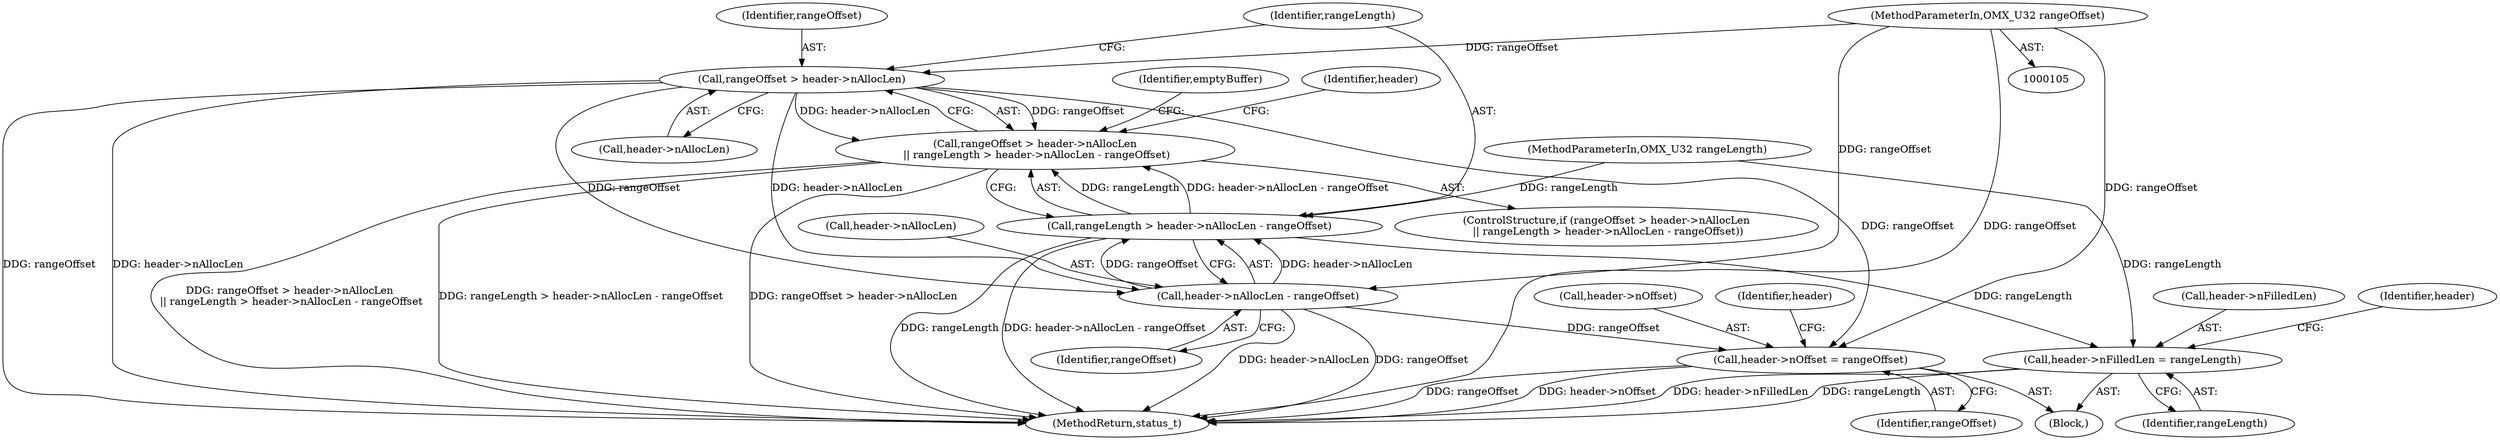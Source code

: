 digraph "0_Android_0f177948ae2640bfe4d70f8e4248e106406b3b0a_8@pointer" {
"1000250" [label="(Call,rangeOffset > header->nAllocLen)"];
"1000107" [label="(MethodParameterIn,OMX_U32 rangeOffset)"];
"1000249" [label="(Call,rangeOffset > header->nAllocLen\n || rangeLength > header->nAllocLen - rangeOffset)"];
"1000257" [label="(Call,header->nAllocLen - rangeOffset)"];
"1000255" [label="(Call,rangeLength > header->nAllocLen - rangeOffset)"];
"1000279" [label="(Call,header->nFilledLen = rangeLength)"];
"1000284" [label="(Call,header->nOffset = rangeOffset)"];
"1000300" [label="(MethodReturn,status_t)"];
"1000281" [label="(Identifier,header)"];
"1000288" [label="(Identifier,rangeOffset)"];
"1000280" [label="(Call,header->nFilledLen)"];
"1000251" [label="(Identifier,rangeOffset)"];
"1000284" [label="(Call,header->nOffset = rangeOffset)"];
"1000256" [label="(Identifier,rangeLength)"];
"1000248" [label="(ControlStructure,if (rangeOffset > header->nAllocLen\n || rangeLength > header->nAllocLen - rangeOffset))"];
"1000286" [label="(Identifier,header)"];
"1000107" [label="(MethodParameterIn,OMX_U32 rangeOffset)"];
"1000249" [label="(Call,rangeOffset > header->nAllocLen\n || rangeLength > header->nAllocLen - rangeOffset)"];
"1000252" [label="(Call,header->nAllocLen)"];
"1000108" [label="(MethodParameterIn,OMX_U32 rangeLength)"];
"1000279" [label="(Call,header->nFilledLen = rangeLength)"];
"1000283" [label="(Identifier,rangeLength)"];
"1000264" [label="(Identifier,emptyBuffer)"];
"1000261" [label="(Identifier,rangeOffset)"];
"1000285" [label="(Call,header->nOffset)"];
"1000247" [label="(Block,)"];
"1000255" [label="(Call,rangeLength > header->nAllocLen - rangeOffset)"];
"1000250" [label="(Call,rangeOffset > header->nAllocLen)"];
"1000257" [label="(Call,header->nAllocLen - rangeOffset)"];
"1000258" [label="(Call,header->nAllocLen)"];
"1000290" [label="(Identifier,header)"];
"1000250" -> "1000249"  [label="AST: "];
"1000250" -> "1000252"  [label="CFG: "];
"1000251" -> "1000250"  [label="AST: "];
"1000252" -> "1000250"  [label="AST: "];
"1000256" -> "1000250"  [label="CFG: "];
"1000249" -> "1000250"  [label="CFG: "];
"1000250" -> "1000300"  [label="DDG: rangeOffset"];
"1000250" -> "1000300"  [label="DDG: header->nAllocLen"];
"1000250" -> "1000249"  [label="DDG: rangeOffset"];
"1000250" -> "1000249"  [label="DDG: header->nAllocLen"];
"1000107" -> "1000250"  [label="DDG: rangeOffset"];
"1000250" -> "1000257"  [label="DDG: header->nAllocLen"];
"1000250" -> "1000257"  [label="DDG: rangeOffset"];
"1000250" -> "1000284"  [label="DDG: rangeOffset"];
"1000107" -> "1000105"  [label="AST: "];
"1000107" -> "1000300"  [label="DDG: rangeOffset"];
"1000107" -> "1000257"  [label="DDG: rangeOffset"];
"1000107" -> "1000284"  [label="DDG: rangeOffset"];
"1000249" -> "1000248"  [label="AST: "];
"1000249" -> "1000255"  [label="CFG: "];
"1000255" -> "1000249"  [label="AST: "];
"1000264" -> "1000249"  [label="CFG: "];
"1000281" -> "1000249"  [label="CFG: "];
"1000249" -> "1000300"  [label="DDG: rangeLength > header->nAllocLen - rangeOffset"];
"1000249" -> "1000300"  [label="DDG: rangeOffset > header->nAllocLen"];
"1000249" -> "1000300"  [label="DDG: rangeOffset > header->nAllocLen\n || rangeLength > header->nAllocLen - rangeOffset"];
"1000255" -> "1000249"  [label="DDG: rangeLength"];
"1000255" -> "1000249"  [label="DDG: header->nAllocLen - rangeOffset"];
"1000257" -> "1000255"  [label="AST: "];
"1000257" -> "1000261"  [label="CFG: "];
"1000258" -> "1000257"  [label="AST: "];
"1000261" -> "1000257"  [label="AST: "];
"1000255" -> "1000257"  [label="CFG: "];
"1000257" -> "1000300"  [label="DDG: header->nAllocLen"];
"1000257" -> "1000300"  [label="DDG: rangeOffset"];
"1000257" -> "1000255"  [label="DDG: header->nAllocLen"];
"1000257" -> "1000255"  [label="DDG: rangeOffset"];
"1000257" -> "1000284"  [label="DDG: rangeOffset"];
"1000256" -> "1000255"  [label="AST: "];
"1000255" -> "1000300"  [label="DDG: header->nAllocLen - rangeOffset"];
"1000255" -> "1000300"  [label="DDG: rangeLength"];
"1000108" -> "1000255"  [label="DDG: rangeLength"];
"1000255" -> "1000279"  [label="DDG: rangeLength"];
"1000279" -> "1000247"  [label="AST: "];
"1000279" -> "1000283"  [label="CFG: "];
"1000280" -> "1000279"  [label="AST: "];
"1000283" -> "1000279"  [label="AST: "];
"1000286" -> "1000279"  [label="CFG: "];
"1000279" -> "1000300"  [label="DDG: header->nFilledLen"];
"1000279" -> "1000300"  [label="DDG: rangeLength"];
"1000108" -> "1000279"  [label="DDG: rangeLength"];
"1000284" -> "1000247"  [label="AST: "];
"1000284" -> "1000288"  [label="CFG: "];
"1000285" -> "1000284"  [label="AST: "];
"1000288" -> "1000284"  [label="AST: "];
"1000290" -> "1000284"  [label="CFG: "];
"1000284" -> "1000300"  [label="DDG: header->nOffset"];
"1000284" -> "1000300"  [label="DDG: rangeOffset"];
}
